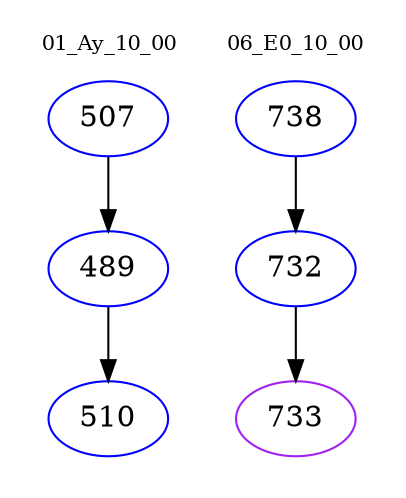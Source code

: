 digraph{
subgraph cluster_0 {
color = white
label = "01_Ay_10_00";
fontsize=10;
T0_507 [label="507", color="blue"]
T0_507 -> T0_489 [color="black"]
T0_489 [label="489", color="blue"]
T0_489 -> T0_510 [color="black"]
T0_510 [label="510", color="blue"]
}
subgraph cluster_1 {
color = white
label = "06_E0_10_00";
fontsize=10;
T1_738 [label="738", color="blue"]
T1_738 -> T1_732 [color="black"]
T1_732 [label="732", color="blue"]
T1_732 -> T1_733 [color="black"]
T1_733 [label="733", color="purple"]
}
}
